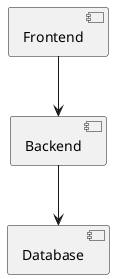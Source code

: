 @startuml

skinparam component {
    BackgroundColor<<layerTop>> LightBlue
    BackgroundColor<<layerMiddle>> LightGreen
    BackgroundColor<<layerBottom>> LightYellow
}

component "Frontend" as "Frontend" {

}

component "Backend" as "Backend" {

}

component "Database" as "Database" {

}

"Frontend" --> "Backend"
"Backend" --> "Database"


@enduml